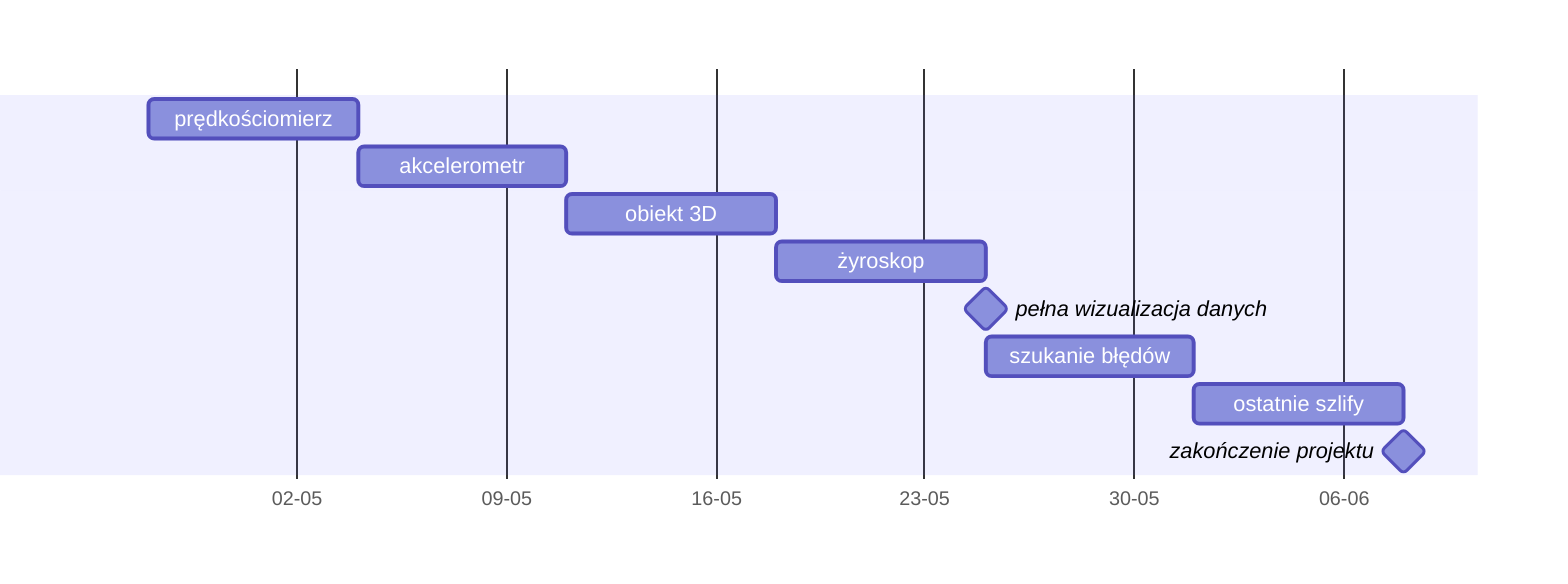 gantt
    dateFormat  YYYY-MM-DD
    todayMarker off
    axisFormat %d-%m
    prędkościomierz                     :a7, 2021-04-27, 7d
    akcelerometr                        :a8, after a7, 7d
    obiekt 3D                           :a9, after a8, 7d
    żyroskop                            :a10, after a9, 7d
    pełna wizualizacja danych           :milestone, m4
    szukanie błędów                     :a11, after a10, 7d
    ostatnie szlify                     :a12, after a11, 7d
    zakończenie projektu                :milestone, m5